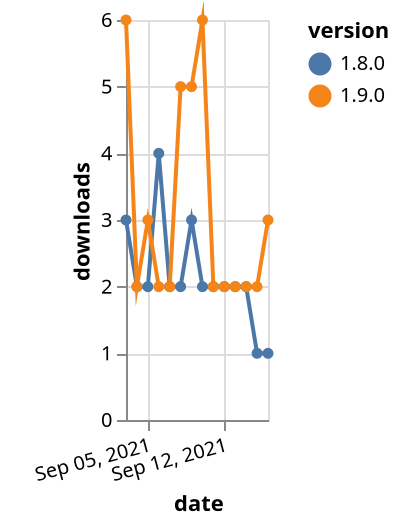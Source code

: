 {"$schema": "https://vega.github.io/schema/vega-lite/v5.json", "description": "A simple bar chart with embedded data.", "data": {"values": [{"date": "2021-09-03", "total": 2289, "delta": 3, "version": "1.8.0"}, {"date": "2021-09-04", "total": 2291, "delta": 2, "version": "1.8.0"}, {"date": "2021-09-05", "total": 2293, "delta": 2, "version": "1.8.0"}, {"date": "2021-09-06", "total": 2297, "delta": 4, "version": "1.8.0"}, {"date": "2021-09-07", "total": 2299, "delta": 2, "version": "1.8.0"}, {"date": "2021-09-08", "total": 2301, "delta": 2, "version": "1.8.0"}, {"date": "2021-09-09", "total": 2304, "delta": 3, "version": "1.8.0"}, {"date": "2021-09-10", "total": 2306, "delta": 2, "version": "1.8.0"}, {"date": "2021-09-11", "total": 2308, "delta": 2, "version": "1.8.0"}, {"date": "2021-09-12", "total": 2310, "delta": 2, "version": "1.8.0"}, {"date": "2021-09-13", "total": 2312, "delta": 2, "version": "1.8.0"}, {"date": "2021-09-14", "total": 2314, "delta": 2, "version": "1.8.0"}, {"date": "2021-09-15", "total": 2315, "delta": 1, "version": "1.8.0"}, {"date": "2021-09-16", "total": 2316, "delta": 1, "version": "1.8.0"}, {"date": "2021-09-03", "total": 2866, "delta": 6, "version": "1.9.0"}, {"date": "2021-09-04", "total": 2868, "delta": 2, "version": "1.9.0"}, {"date": "2021-09-05", "total": 2871, "delta": 3, "version": "1.9.0"}, {"date": "2021-09-06", "total": 2873, "delta": 2, "version": "1.9.0"}, {"date": "2021-09-07", "total": 2875, "delta": 2, "version": "1.9.0"}, {"date": "2021-09-08", "total": 2880, "delta": 5, "version": "1.9.0"}, {"date": "2021-09-09", "total": 2885, "delta": 5, "version": "1.9.0"}, {"date": "2021-09-10", "total": 2891, "delta": 6, "version": "1.9.0"}, {"date": "2021-09-11", "total": 2893, "delta": 2, "version": "1.9.0"}, {"date": "2021-09-12", "total": 2895, "delta": 2, "version": "1.9.0"}, {"date": "2021-09-13", "total": 2897, "delta": 2, "version": "1.9.0"}, {"date": "2021-09-14", "total": 2899, "delta": 2, "version": "1.9.0"}, {"date": "2021-09-15", "total": 2901, "delta": 2, "version": "1.9.0"}, {"date": "2021-09-16", "total": 2904, "delta": 3, "version": "1.9.0"}]}, "width": "container", "mark": {"type": "line", "point": {"filled": true}}, "encoding": {"x": {"field": "date", "type": "temporal", "timeUnit": "yearmonthdate", "title": "date", "axis": {"labelAngle": -15}}, "y": {"field": "delta", "type": "quantitative", "title": "downloads"}, "color": {"field": "version", "type": "nominal"}, "tooltip": {"field": "delta"}}}
